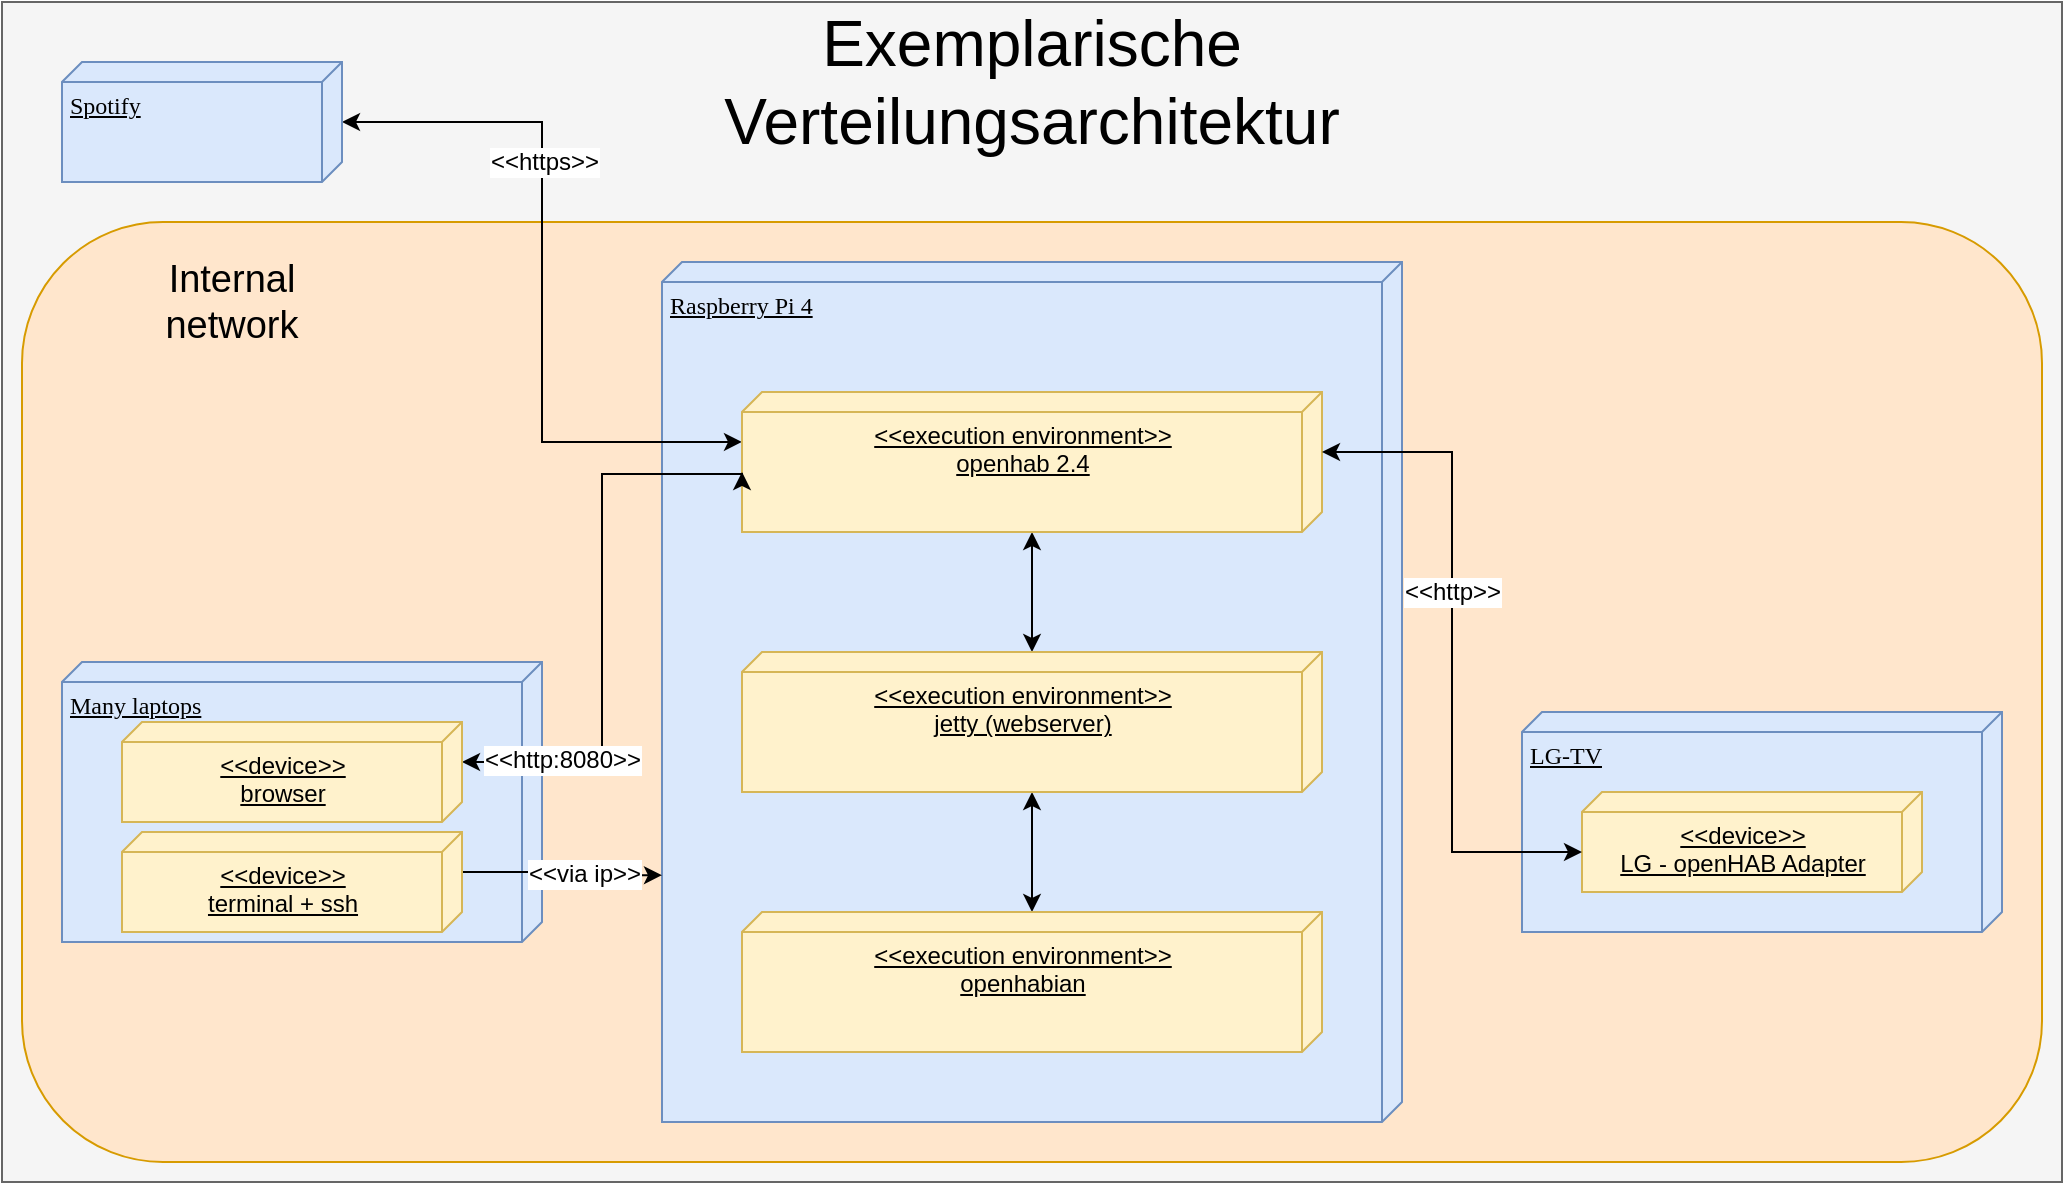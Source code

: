 <mxfile version="12.2.2" type="device" pages="1"><diagram name="Page-1" id="5f0bae14-7c28-e335-631c-24af17079c00"><mxGraphModel dx="1071" dy="1515" grid="1" gridSize="10" guides="1" tooltips="1" connect="1" arrows="1" fold="1" page="1" pageScale="1" pageWidth="1100" pageHeight="850" background="#ffffff" math="0" shadow="0"><root><mxCell id="0"/><mxCell id="1" parent="0"/><mxCell id="ZPrhNXvr58prmxtVAJi1-10" value="" style="rounded=0;whiteSpace=wrap;html=1;fillColor=#f5f5f5;strokeColor=#666666;fontColor=#333333;" vertex="1" parent="1"><mxGeometry x="30" y="-80" width="1030" height="590" as="geometry"/></mxCell><mxCell id="ZPrhNXvr58prmxtVAJi1-8" value="" style="rounded=1;whiteSpace=wrap;html=1;fillColor=#ffe6cc;strokeColor=#d79b00;" vertex="1" parent="1"><mxGeometry x="40" y="30" width="1010" height="470" as="geometry"/></mxCell><mxCell id="39150e848f15840c-1" value="Many laptops" style="verticalAlign=top;align=left;spacingTop=8;spacingLeft=2;spacingRight=12;shape=cube;size=10;direction=south;fontStyle=4;html=1;rounded=0;shadow=0;comic=0;labelBackgroundColor=none;strokeWidth=1;fontFamily=Verdana;fontSize=12;fillColor=#dae8fc;strokeColor=#6c8ebf;" parent="1" vertex="1"><mxGeometry x="60" y="250" width="240" height="140" as="geometry"/></mxCell><mxCell id="39150e848f15840c-3" value="Raspberry Pi 4" style="verticalAlign=top;align=left;spacingTop=8;spacingLeft=2;spacingRight=12;shape=cube;size=10;direction=south;fontStyle=4;html=1;rounded=0;shadow=0;comic=0;labelBackgroundColor=none;strokeWidth=1;fontFamily=Verdana;fontSize=12;fillColor=#dae8fc;strokeColor=#6c8ebf;" parent="1" vertex="1"><mxGeometry x="360" y="50" width="370" height="430" as="geometry"/></mxCell><mxCell id="2fKuG0aeS3YWuXhgTGG8-19" style="edgeStyle=orthogonalEdgeStyle;rounded=0;orthogonalLoop=1;jettySize=auto;html=1;entryX=0.357;entryY=1;entryDx=0;entryDy=0;entryPerimeter=0;startArrow=classic;startFill=1;" edge="1" parent="1" source="2fKuG0aeS3YWuXhgTGG8-9" target="2fKuG0aeS3YWuXhgTGG8-18"><mxGeometry relative="1" as="geometry"/></mxCell><mxCell id="2fKuG0aeS3YWuXhgTGG8-20" value="&amp;lt;&amp;lt;https&amp;gt;&amp;gt;" style="text;html=1;resizable=0;points=[];align=center;verticalAlign=middle;labelBackgroundColor=#ffffff;" vertex="1" connectable="0" parent="2fKuG0aeS3YWuXhgTGG8-19"><mxGeometry x="-0.309" y="-18" relative="1" as="geometry"><mxPoint x="18.5" y="-4.5" as="offset"/></mxGeometry></mxCell><mxCell id="2fKuG0aeS3YWuXhgTGG8-9" value="Spotify" style="verticalAlign=top;align=left;spacingTop=8;spacingLeft=2;spacingRight=12;shape=cube;size=10;direction=south;fontStyle=4;html=1;rounded=0;shadow=0;comic=0;labelBackgroundColor=none;strokeWidth=1;fontFamily=Verdana;fontSize=12;fillColor=#dae8fc;strokeColor=#6c8ebf;" vertex="1" parent="1"><mxGeometry x="60" y="-50" width="140" height="60" as="geometry"/></mxCell><mxCell id="ZPrhNXvr58prmxtVAJi1-6" value="" style="edgeStyle=orthogonalEdgeStyle;rounded=0;orthogonalLoop=1;jettySize=auto;html=1;startArrow=classic;startFill=1;" edge="1" parent="1" source="2fKuG0aeS3YWuXhgTGG8-14" target="2fKuG0aeS3YWuXhgTGG8-17"><mxGeometry relative="1" as="geometry"/></mxCell><mxCell id="2fKuG0aeS3YWuXhgTGG8-14" value="&amp;lt;&amp;lt;execution environment&amp;gt;&amp;gt;&lt;br&gt;openhabian" style="verticalAlign=top;align=center;spacingTop=8;spacingLeft=2;spacingRight=12;shape=cube;size=10;direction=south;fontStyle=4;html=1;fillColor=#fff2cc;strokeColor=#d6b656;" vertex="1" parent="1"><mxGeometry x="400" y="375" width="290" height="70" as="geometry"/></mxCell><mxCell id="ZPrhNXvr58prmxtVAJi1-5" value="" style="edgeStyle=orthogonalEdgeStyle;rounded=0;orthogonalLoop=1;jettySize=auto;html=1;startArrow=classic;startFill=1;" edge="1" parent="1" source="2fKuG0aeS3YWuXhgTGG8-17" target="2fKuG0aeS3YWuXhgTGG8-18"><mxGeometry relative="1" as="geometry"/></mxCell><mxCell id="2fKuG0aeS3YWuXhgTGG8-17" value="&amp;lt;&amp;lt;execution environment&amp;gt;&amp;gt;&lt;br&gt;jetty (webserver)" style="verticalAlign=top;align=center;spacingTop=8;spacingLeft=2;spacingRight=12;shape=cube;size=10;direction=south;fontStyle=4;html=1;fillColor=#fff2cc;strokeColor=#d6b656;" vertex="1" parent="1"><mxGeometry x="400" y="245" width="290" height="70" as="geometry"/></mxCell><mxCell id="2fKuG0aeS3YWuXhgTGG8-18" value="&amp;lt;&amp;lt;execution environment&amp;gt;&amp;gt;&lt;br&gt;openhab 2.4" style="verticalAlign=top;align=center;spacingTop=8;spacingLeft=2;spacingRight=12;shape=cube;size=10;direction=south;fontStyle=4;html=1;fillColor=#fff2cc;strokeColor=#d6b656;" vertex="1" parent="1"><mxGeometry x="400" y="115" width="290" height="70" as="geometry"/></mxCell><mxCell id="2fKuG0aeS3YWuXhgTGG8-23" style="edgeStyle=orthogonalEdgeStyle;rounded=0;orthogonalLoop=1;jettySize=auto;html=1;exitX=0;exitY=0;exitDx=20;exitDy=0;exitPerimeter=0;entryX=0;entryY=0;entryDx=40;entryDy=290;entryPerimeter=0;startArrow=classic;startFill=1;" edge="1" parent="1" source="2fKuG0aeS3YWuXhgTGG8-21" target="2fKuG0aeS3YWuXhgTGG8-18"><mxGeometry relative="1" as="geometry"><Array as="points"><mxPoint x="330" y="300"/><mxPoint x="330" y="156"/></Array></mxGeometry></mxCell><mxCell id="2fKuG0aeS3YWuXhgTGG8-25" value="&amp;lt;&amp;lt;http:8080&amp;gt;&amp;gt;" style="text;html=1;resizable=0;points=[];align=center;verticalAlign=middle;labelBackgroundColor=#ffffff;" vertex="1" connectable="0" parent="2fKuG0aeS3YWuXhgTGG8-23"><mxGeometry x="-0.188" y="11" relative="1" as="geometry"><mxPoint x="-9.5" y="44.5" as="offset"/></mxGeometry></mxCell><mxCell id="2fKuG0aeS3YWuXhgTGG8-21" value="&amp;lt;&amp;lt;device&amp;gt;&amp;gt;&lt;br&gt;browser" style="verticalAlign=top;align=center;spacingTop=8;spacingLeft=2;spacingRight=12;shape=cube;size=10;direction=south;fontStyle=4;html=1;fillColor=#fff2cc;strokeColor=#d6b656;" vertex="1" parent="1"><mxGeometry x="90" y="280" width="170" height="50" as="geometry"/></mxCell><mxCell id="2fKuG0aeS3YWuXhgTGG8-26" style="edgeStyle=orthogonalEdgeStyle;rounded=0;orthogonalLoop=1;jettySize=auto;html=1;exitX=0;exitY=0;exitDx=20;exitDy=0;exitPerimeter=0;entryX=0.713;entryY=1;entryDx=0;entryDy=0;entryPerimeter=0;" edge="1" parent="1" source="2fKuG0aeS3YWuXhgTGG8-22" target="39150e848f15840c-3"><mxGeometry relative="1" as="geometry"><mxPoint x="330" y="345" as="targetPoint"/></mxGeometry></mxCell><mxCell id="2fKuG0aeS3YWuXhgTGG8-27" value="&amp;lt;&amp;lt;via ip&amp;gt;&amp;gt;" style="text;html=1;resizable=0;points=[];align=center;verticalAlign=middle;labelBackgroundColor=#ffffff;" vertex="1" connectable="0" parent="2fKuG0aeS3YWuXhgTGG8-26"><mxGeometry x="0.23" y="1" relative="1" as="geometry"><mxPoint as="offset"/></mxGeometry></mxCell><mxCell id="2fKuG0aeS3YWuXhgTGG8-22" value="&amp;lt;&amp;lt;device&amp;gt;&amp;gt;&lt;br&gt;terminal + ssh" style="verticalAlign=top;align=center;spacingTop=8;spacingLeft=2;spacingRight=12;shape=cube;size=10;direction=south;fontStyle=4;html=1;fillColor=#fff2cc;strokeColor=#d6b656;" vertex="1" parent="1"><mxGeometry x="90" y="335" width="170" height="50" as="geometry"/></mxCell><mxCell id="ZPrhNXvr58prmxtVAJi1-1" value="LG-TV" style="verticalAlign=top;align=left;spacingTop=8;spacingLeft=2;spacingRight=12;shape=cube;size=10;direction=south;fontStyle=4;html=1;rounded=0;shadow=0;comic=0;labelBackgroundColor=none;strokeWidth=1;fontFamily=Verdana;fontSize=12;fillColor=#dae8fc;strokeColor=#6c8ebf;" vertex="1" parent="1"><mxGeometry x="790" y="275" width="240" height="110" as="geometry"/></mxCell><mxCell id="ZPrhNXvr58prmxtVAJi1-2" value="&amp;lt;&amp;lt;device&amp;gt;&amp;gt;&lt;br&gt;LG - openHAB Adapter" style="verticalAlign=top;align=center;spacingTop=8;spacingLeft=2;spacingRight=12;shape=cube;size=10;direction=south;fontStyle=4;html=1;fillColor=#fff2cc;strokeColor=#d6b656;" vertex="1" parent="1"><mxGeometry x="820" y="315" width="170" height="50" as="geometry"/></mxCell><mxCell id="ZPrhNXvr58prmxtVAJi1-3" style="edgeStyle=orthogonalEdgeStyle;rounded=0;orthogonalLoop=1;jettySize=auto;html=1;exitX=0;exitY=0;exitDx=30;exitDy=0;exitPerimeter=0;entryX=0;entryY=0;entryDx=30;entryDy=170;entryPerimeter=0;startArrow=classic;startFill=1;" edge="1" parent="1" source="2fKuG0aeS3YWuXhgTGG8-18" target="ZPrhNXvr58prmxtVAJi1-2"><mxGeometry relative="1" as="geometry"/></mxCell><mxCell id="ZPrhNXvr58prmxtVAJi1-4" value="&amp;lt;&amp;lt;http&amp;gt;&amp;gt;" style="text;html=1;resizable=0;points=[];align=center;verticalAlign=middle;labelBackgroundColor=#ffffff;" vertex="1" connectable="0" parent="ZPrhNXvr58prmxtVAJi1-3"><mxGeometry x="-0.246" y="-10" relative="1" as="geometry"><mxPoint x="10" y="10" as="offset"/></mxGeometry></mxCell><mxCell id="ZPrhNXvr58prmxtVAJi1-9" value="&lt;font style=&quot;font-size: 19px&quot;&gt;Internal network&lt;/font&gt;" style="text;html=1;strokeColor=none;fillColor=none;align=center;verticalAlign=middle;whiteSpace=wrap;rounded=0;" vertex="1" parent="1"><mxGeometry x="90" y="50" width="110" height="40" as="geometry"/></mxCell><mxCell id="ZPrhNXvr58prmxtVAJi1-11" value="&lt;font style=&quot;font-size: 32px&quot;&gt;Exemplarische Verteilungsarchitektur&lt;/font&gt;" style="text;html=1;strokeColor=none;fillColor=none;align=center;verticalAlign=middle;whiteSpace=wrap;rounded=0;" vertex="1" parent="1"><mxGeometry x="310" y="-70" width="470" height="60" as="geometry"/></mxCell></root></mxGraphModel></diagram></mxfile>